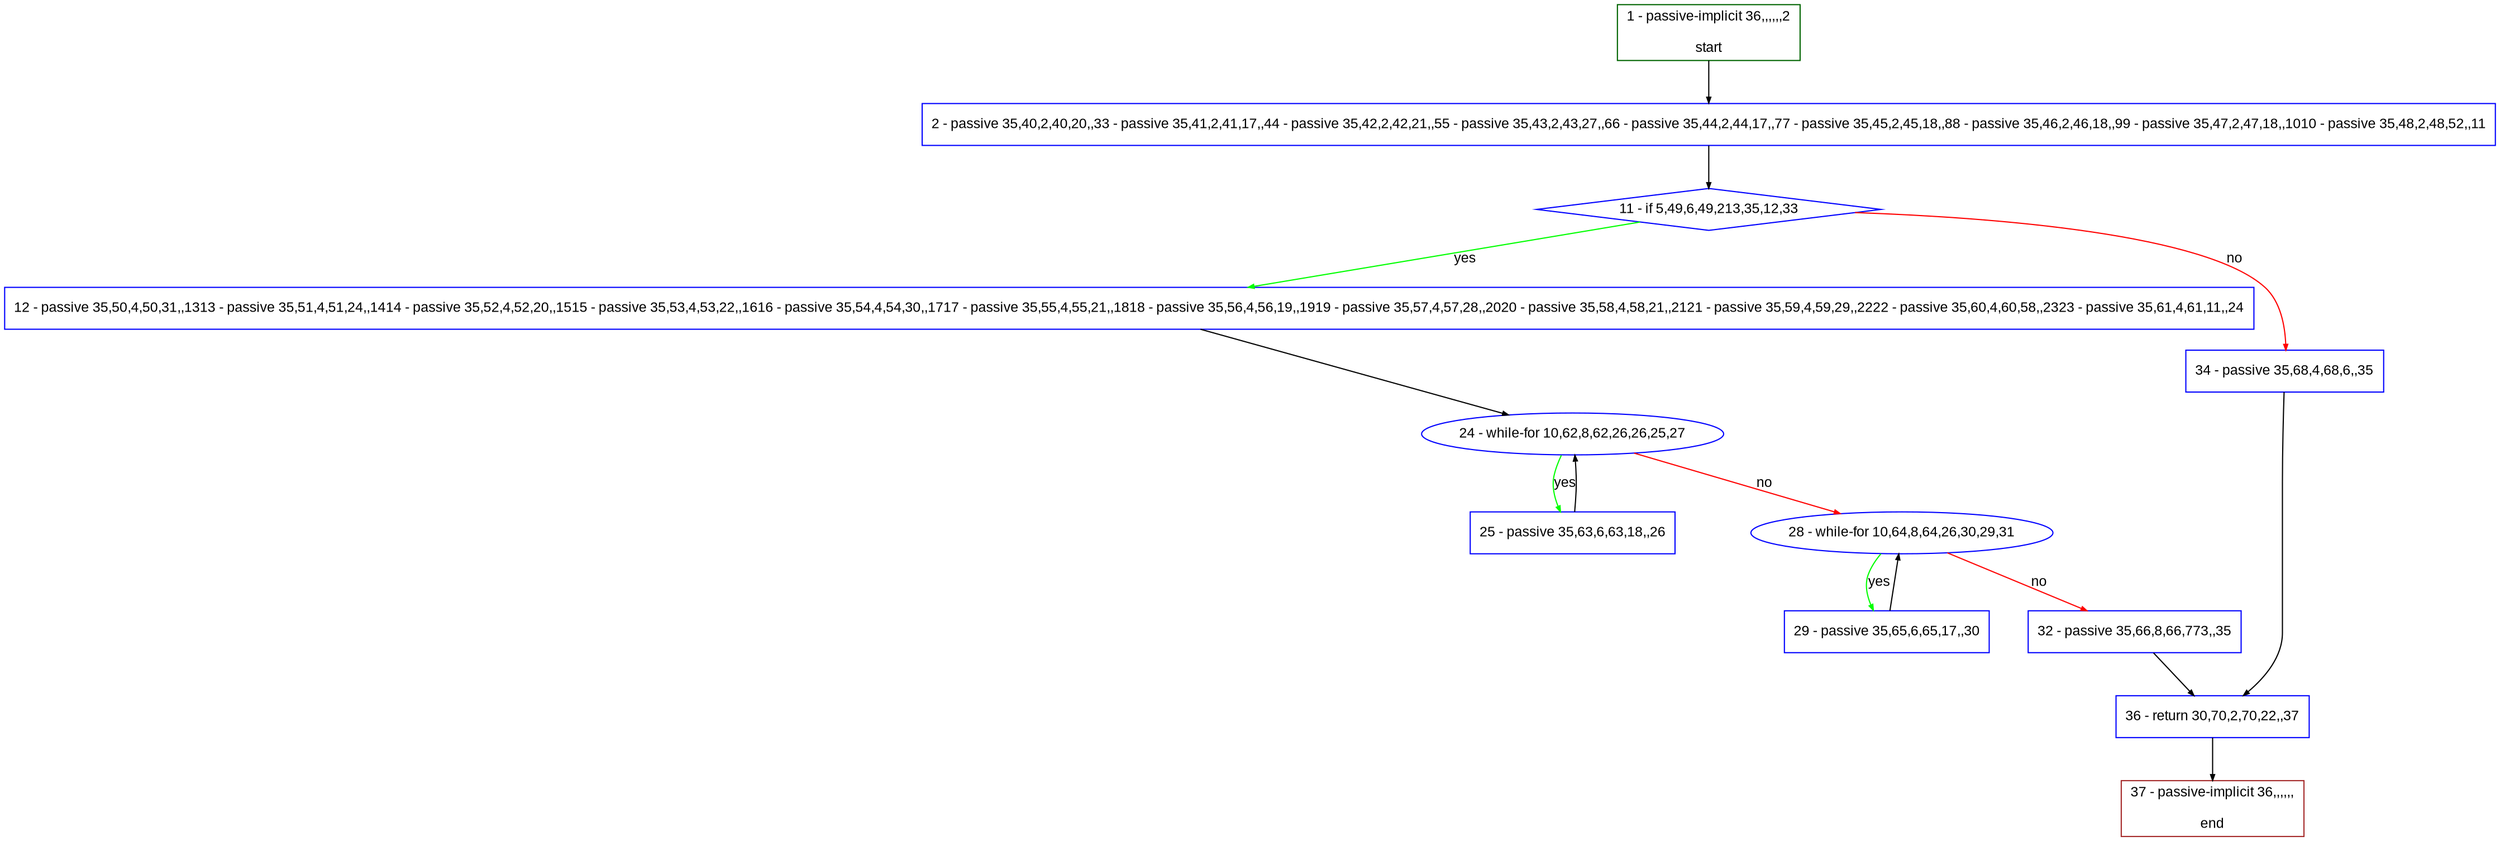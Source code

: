 digraph "" {
  graph [pack="true", label="", fontsize="12", packmode="clust", fontname="Arial", fillcolor="#FFFFCC", bgcolor="white", style="rounded,filled", compound="true"];
  node [node_initialized="no", label="", color="grey", fontsize="12", fillcolor="white", fontname="Arial", style="filled", shape="rectangle", compound="true", fixedsize="false"];
  edge [fontcolor="black", arrowhead="normal", arrowtail="none", arrowsize="0.5", ltail="", label="", color="black", fontsize="12", lhead="", fontname="Arial", dir="forward", compound="true"];
  __N1 [label="2 - passive 35,40,2,40,20,,33 - passive 35,41,2,41,17,,44 - passive 35,42,2,42,21,,55 - passive 35,43,2,43,27,,66 - passive 35,44,2,44,17,,77 - passive 35,45,2,45,18,,88 - passive 35,46,2,46,18,,99 - passive 35,47,2,47,18,,1010 - passive 35,48,2,48,52,,11", color="#0000ff", fillcolor="#ffffff", style="filled", shape="box"];
  __N2 [label="1 - passive-implicit 36,,,,,,2\n\nstart", color="#006400", fillcolor="#ffffff", style="filled", shape="box"];
  __N3 [label="11 - if 5,49,6,49,213,35,12,33", color="#0000ff", fillcolor="#ffffff", style="filled", shape="diamond"];
  __N4 [label="12 - passive 35,50,4,50,31,,1313 - passive 35,51,4,51,24,,1414 - passive 35,52,4,52,20,,1515 - passive 35,53,4,53,22,,1616 - passive 35,54,4,54,30,,1717 - passive 35,55,4,55,21,,1818 - passive 35,56,4,56,19,,1919 - passive 35,57,4,57,28,,2020 - passive 35,58,4,58,21,,2121 - passive 35,59,4,59,29,,2222 - passive 35,60,4,60,58,,2323 - passive 35,61,4,61,11,,24", color="#0000ff", fillcolor="#ffffff", style="filled", shape="box"];
  __N5 [label="34 - passive 35,68,4,68,6,,35", color="#0000ff", fillcolor="#ffffff", style="filled", shape="box"];
  __N6 [label="24 - while-for 10,62,8,62,26,26,25,27", color="#0000ff", fillcolor="#ffffff", style="filled", shape="oval"];
  __N7 [label="25 - passive 35,63,6,63,18,,26", color="#0000ff", fillcolor="#ffffff", style="filled", shape="box"];
  __N8 [label="28 - while-for 10,64,8,64,26,30,29,31", color="#0000ff", fillcolor="#ffffff", style="filled", shape="oval"];
  __N9 [label="29 - passive 35,65,6,65,17,,30", color="#0000ff", fillcolor="#ffffff", style="filled", shape="box"];
  __N10 [label="32 - passive 35,66,8,66,773,,35", color="#0000ff", fillcolor="#ffffff", style="filled", shape="box"];
  __N11 [label="36 - return 30,70,2,70,22,,37", color="#0000ff", fillcolor="#ffffff", style="filled", shape="box"];
  __N12 [label="37 - passive-implicit 36,,,,,,\n\nend", color="#a52a2a", fillcolor="#ffffff", style="filled", shape="box"];
  __N2 -> __N1 [arrowhead="normal", arrowtail="none", color="#000000", label="", dir="forward"];
  __N1 -> __N3 [arrowhead="normal", arrowtail="none", color="#000000", label="", dir="forward"];
  __N3 -> __N4 [arrowhead="normal", arrowtail="none", color="#00ff00", label="yes", dir="forward"];
  __N3 -> __N5 [arrowhead="normal", arrowtail="none", color="#ff0000", label="no", dir="forward"];
  __N4 -> __N6 [arrowhead="normal", arrowtail="none", color="#000000", label="", dir="forward"];
  __N6 -> __N7 [arrowhead="normal", arrowtail="none", color="#00ff00", label="yes", dir="forward"];
  __N7 -> __N6 [arrowhead="normal", arrowtail="none", color="#000000", label="", dir="forward"];
  __N6 -> __N8 [arrowhead="normal", arrowtail="none", color="#ff0000", label="no", dir="forward"];
  __N8 -> __N9 [arrowhead="normal", arrowtail="none", color="#00ff00", label="yes", dir="forward"];
  __N9 -> __N8 [arrowhead="normal", arrowtail="none", color="#000000", label="", dir="forward"];
  __N8 -> __N10 [arrowhead="normal", arrowtail="none", color="#ff0000", label="no", dir="forward"];
  __N10 -> __N11 [arrowhead="normal", arrowtail="none", color="#000000", label="", dir="forward"];
  __N5 -> __N11 [arrowhead="normal", arrowtail="none", color="#000000", label="", dir="forward"];
  __N11 -> __N12 [arrowhead="normal", arrowtail="none", color="#000000", label="", dir="forward"];
}
